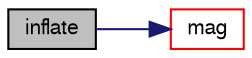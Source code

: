 digraph "inflate"
{
  bgcolor="transparent";
  edge [fontname="FreeSans",fontsize="10",labelfontname="FreeSans",labelfontsize="10"];
  node [fontname="FreeSans",fontsize="10",shape=record];
  rankdir="LR";
  Node939 [label="inflate",height=0.2,width=0.4,color="black", fillcolor="grey75", style="filled", fontcolor="black"];
  Node939 -> Node940 [color="midnightblue",fontsize="10",style="solid",fontname="FreeSans"];
  Node940 [label="mag",height=0.2,width=0.4,color="red",URL="$a27102.html#a9b53370021569e27db1ddfb33196232f",tooltip="The magnitude of the bounding box span. "];
}
